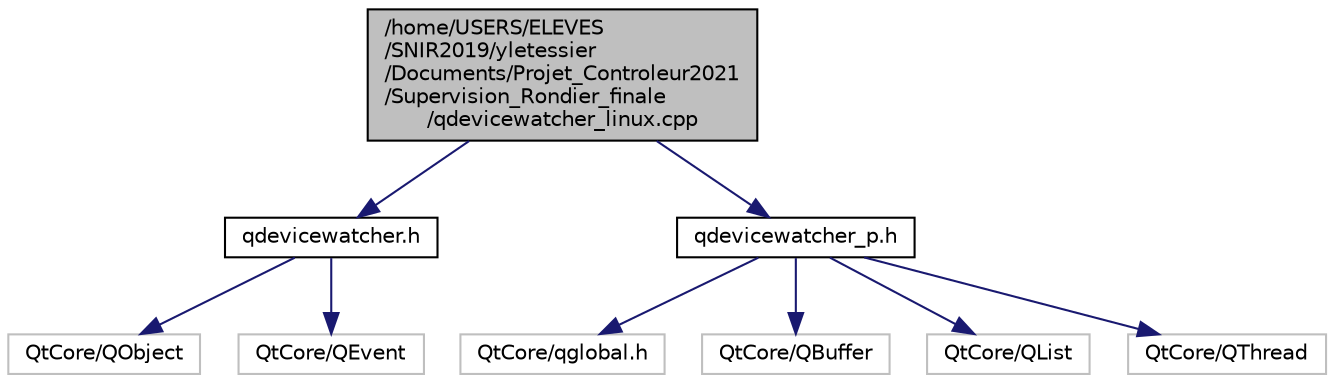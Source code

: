 digraph "/home/USERS/ELEVES/SNIR2019/yletessier/Documents/Projet_Controleur2021/Supervision_Rondier_finale/qdevicewatcher_linux.cpp"
{
  edge [fontname="Helvetica",fontsize="10",labelfontname="Helvetica",labelfontsize="10"];
  node [fontname="Helvetica",fontsize="10",shape=record];
  Node0 [label="/home/USERS/ELEVES\l/SNIR2019/yletessier\l/Documents/Projet_Controleur2021\l/Supervision_Rondier_finale\l/qdevicewatcher_linux.cpp",height=0.2,width=0.4,color="black", fillcolor="grey75", style="filled", fontcolor="black"];
  Node0 -> Node1 [color="midnightblue",fontsize="10",style="solid",fontname="Helvetica"];
  Node1 [label="qdevicewatcher.h",height=0.2,width=0.4,color="black", fillcolor="white", style="filled",URL="$qdevicewatcher_8h.html"];
  Node1 -> Node2 [color="midnightblue",fontsize="10",style="solid",fontname="Helvetica"];
  Node2 [label="QtCore/QObject",height=0.2,width=0.4,color="grey75", fillcolor="white", style="filled"];
  Node1 -> Node3 [color="midnightblue",fontsize="10",style="solid",fontname="Helvetica"];
  Node3 [label="QtCore/QEvent",height=0.2,width=0.4,color="grey75", fillcolor="white", style="filled"];
  Node0 -> Node4 [color="midnightblue",fontsize="10",style="solid",fontname="Helvetica"];
  Node4 [label="qdevicewatcher_p.h",height=0.2,width=0.4,color="black", fillcolor="white", style="filled",URL="$qdevicewatcher__p_8h.html"];
  Node4 -> Node5 [color="midnightblue",fontsize="10",style="solid",fontname="Helvetica"];
  Node5 [label="QtCore/qglobal.h",height=0.2,width=0.4,color="grey75", fillcolor="white", style="filled"];
  Node4 -> Node6 [color="midnightblue",fontsize="10",style="solid",fontname="Helvetica"];
  Node6 [label="QtCore/QBuffer",height=0.2,width=0.4,color="grey75", fillcolor="white", style="filled"];
  Node4 -> Node7 [color="midnightblue",fontsize="10",style="solid",fontname="Helvetica"];
  Node7 [label="QtCore/QList",height=0.2,width=0.4,color="grey75", fillcolor="white", style="filled"];
  Node4 -> Node8 [color="midnightblue",fontsize="10",style="solid",fontname="Helvetica"];
  Node8 [label="QtCore/QThread",height=0.2,width=0.4,color="grey75", fillcolor="white", style="filled"];
}
